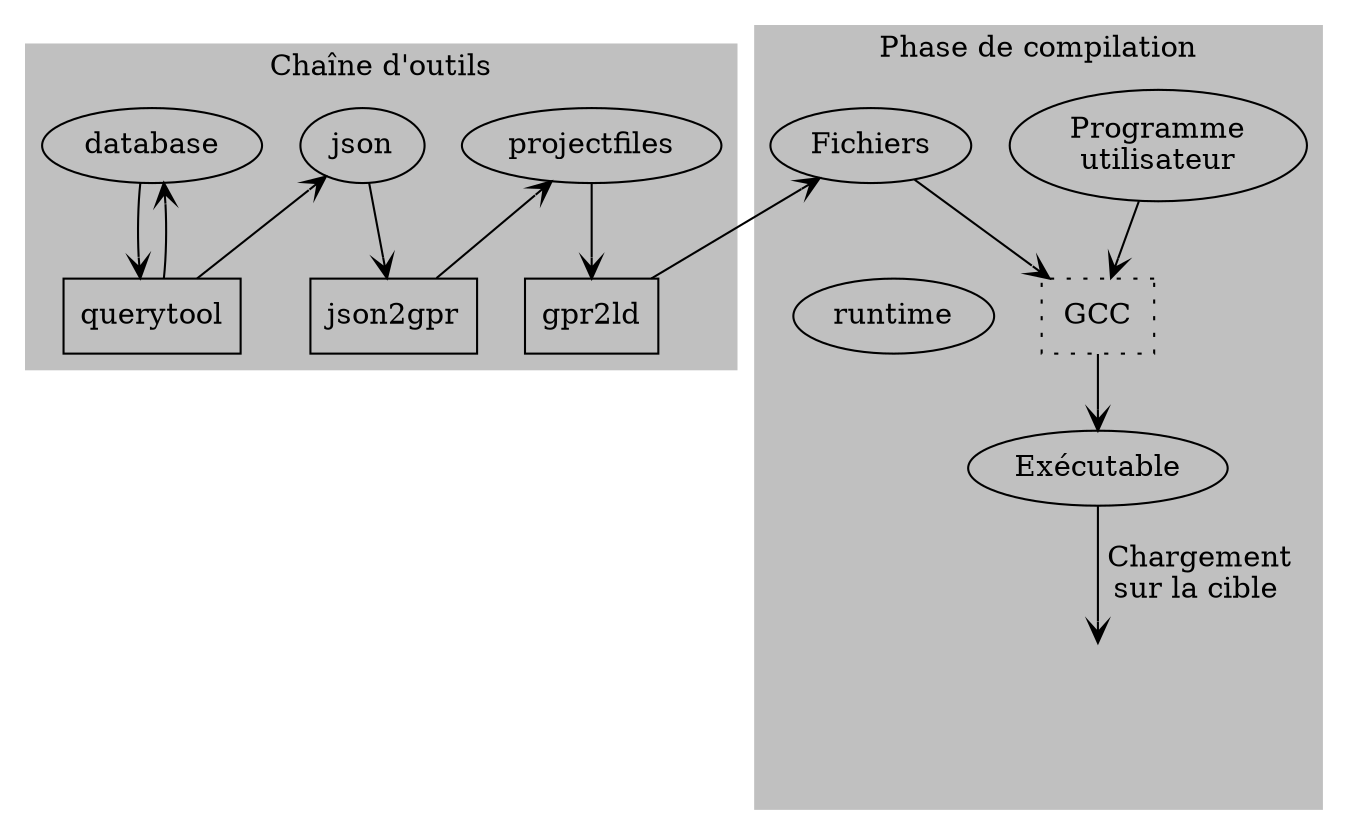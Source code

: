 digraph Plan {
	graph [dpi = 100];

	edge[arrowhead="vee"];

	json projectfiles database

	gpr2ld json2gpr querytool

	program files
	runtime gcc
	exec
	dev

	subgraph cluster_tool {
		style=filled;
    		fillcolor=grey;
		penwidth=0;
		label="Chaîne d'outils"
		labelloc="t";

		{rank = same; querytool; json2gpr; gpr2ld;}
		{rank = same; database; projectfiles; json;}

		database -> querytool
		querytool -> database
		querytool -> json
		json -> json2gpr
		json2gpr -> projectfiles
		projectfiles -> gpr2ld

	}

	subgraph cluster_compilation {
		style=filled;
    		fillcolor=grey;
		penwidth=0;
		label="Phase de compilation"
		labelloc="t";

		{rank = same; files; program;}
		{rank = same; runtime; gcc;}

		program -> gcc
		files -> gcc -> exec
		exec -> dev [label=" Chargement\nsur la cible"]
	}


	gcc [shape=box; style=dotted; label="GCC"];
	exec [label="Exécutable"];
	program [label="Programme\nutilisateur"];
	files [label="Fichiers"];
	dev [penwidth=0 width=1 height=1 fixedsize=true image="embedded.png" label=""]

	gpr2ld -> files [weight = 1, constraint = false]

	querytool [shape = box]
	gpr2ld [shape = box]
	json2gpr [shape = box]
}
